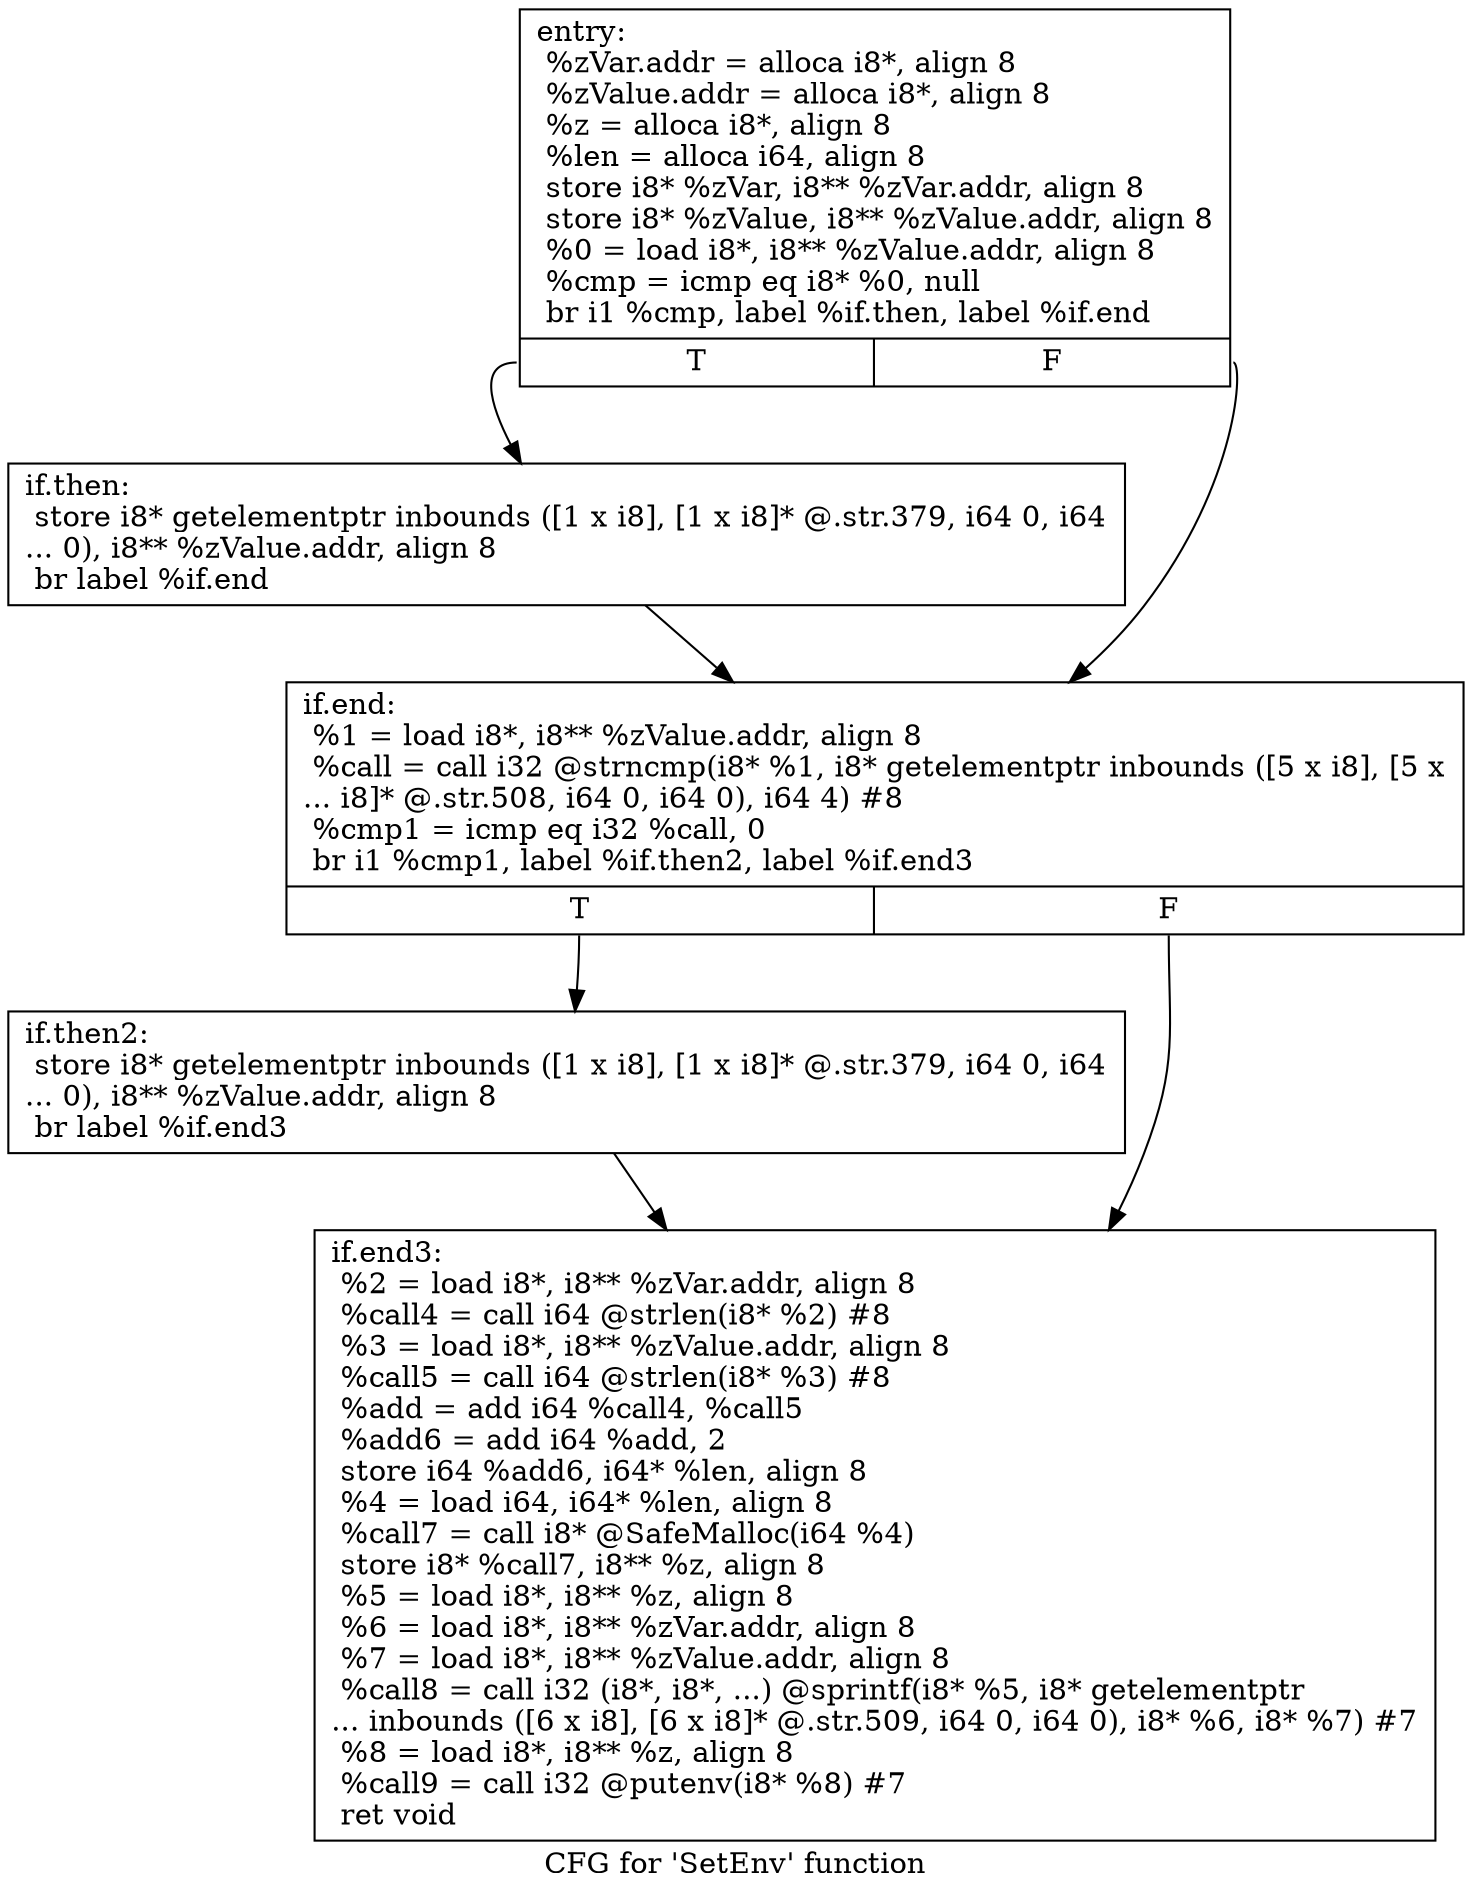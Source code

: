 digraph "CFG for 'SetEnv' function" {
	label="CFG for 'SetEnv' function";

	Node0xc29cb0 [shape=record,label="{entry:\l  %zVar.addr = alloca i8*, align 8\l  %zValue.addr = alloca i8*, align 8\l  %z = alloca i8*, align 8\l  %len = alloca i64, align 8\l  store i8* %zVar, i8** %zVar.addr, align 8\l  store i8* %zValue, i8** %zValue.addr, align 8\l  %0 = load i8*, i8** %zValue.addr, align 8\l  %cmp = icmp eq i8* %0, null\l  br i1 %cmp, label %if.then, label %if.end\l|{<s0>T|<s1>F}}"];
	Node0xc29cb0:s0 -> Node0xc2a0b0;
	Node0xc29cb0:s1 -> Node0xc2a180;
	Node0xc2a0b0 [shape=record,label="{if.then:                                          \l  store i8* getelementptr inbounds ([1 x i8], [1 x i8]* @.str.379, i64 0, i64\l... 0), i8** %zValue.addr, align 8\l  br label %if.end\l}"];
	Node0xc2a0b0 -> Node0xc2a180;
	Node0xc2a180 [shape=record,label="{if.end:                                           \l  %1 = load i8*, i8** %zValue.addr, align 8\l  %call = call i32 @strncmp(i8* %1, i8* getelementptr inbounds ([5 x i8], [5 x\l... i8]* @.str.508, i64 0, i64 0), i64 4) #8\l  %cmp1 = icmp eq i32 %call, 0\l  br i1 %cmp1, label %if.then2, label %if.end3\l|{<s0>T|<s1>F}}"];
	Node0xc2a180:s0 -> Node0xc2a5e0;
	Node0xc2a180:s1 -> Node0xc29bf0;
	Node0xc2a5e0 [shape=record,label="{if.then2:                                         \l  store i8* getelementptr inbounds ([1 x i8], [1 x i8]* @.str.379, i64 0, i64\l... 0), i8** %zValue.addr, align 8\l  br label %if.end3\l}"];
	Node0xc2a5e0 -> Node0xc29bf0;
	Node0xc29bf0 [shape=record,label="{if.end3:                                          \l  %2 = load i8*, i8** %zVar.addr, align 8\l  %call4 = call i64 @strlen(i8* %2) #8\l  %3 = load i8*, i8** %zValue.addr, align 8\l  %call5 = call i64 @strlen(i8* %3) #8\l  %add = add i64 %call4, %call5\l  %add6 = add i64 %add, 2\l  store i64 %add6, i64* %len, align 8\l  %4 = load i64, i64* %len, align 8\l  %call7 = call i8* @SafeMalloc(i64 %4)\l  store i8* %call7, i8** %z, align 8\l  %5 = load i8*, i8** %z, align 8\l  %6 = load i8*, i8** %zVar.addr, align 8\l  %7 = load i8*, i8** %zValue.addr, align 8\l  %call8 = call i32 (i8*, i8*, ...) @sprintf(i8* %5, i8* getelementptr\l... inbounds ([6 x i8], [6 x i8]* @.str.509, i64 0, i64 0), i8* %6, i8* %7) #7\l  %8 = load i8*, i8** %z, align 8\l  %call9 = call i32 @putenv(i8* %8) #7\l  ret void\l}"];
}
